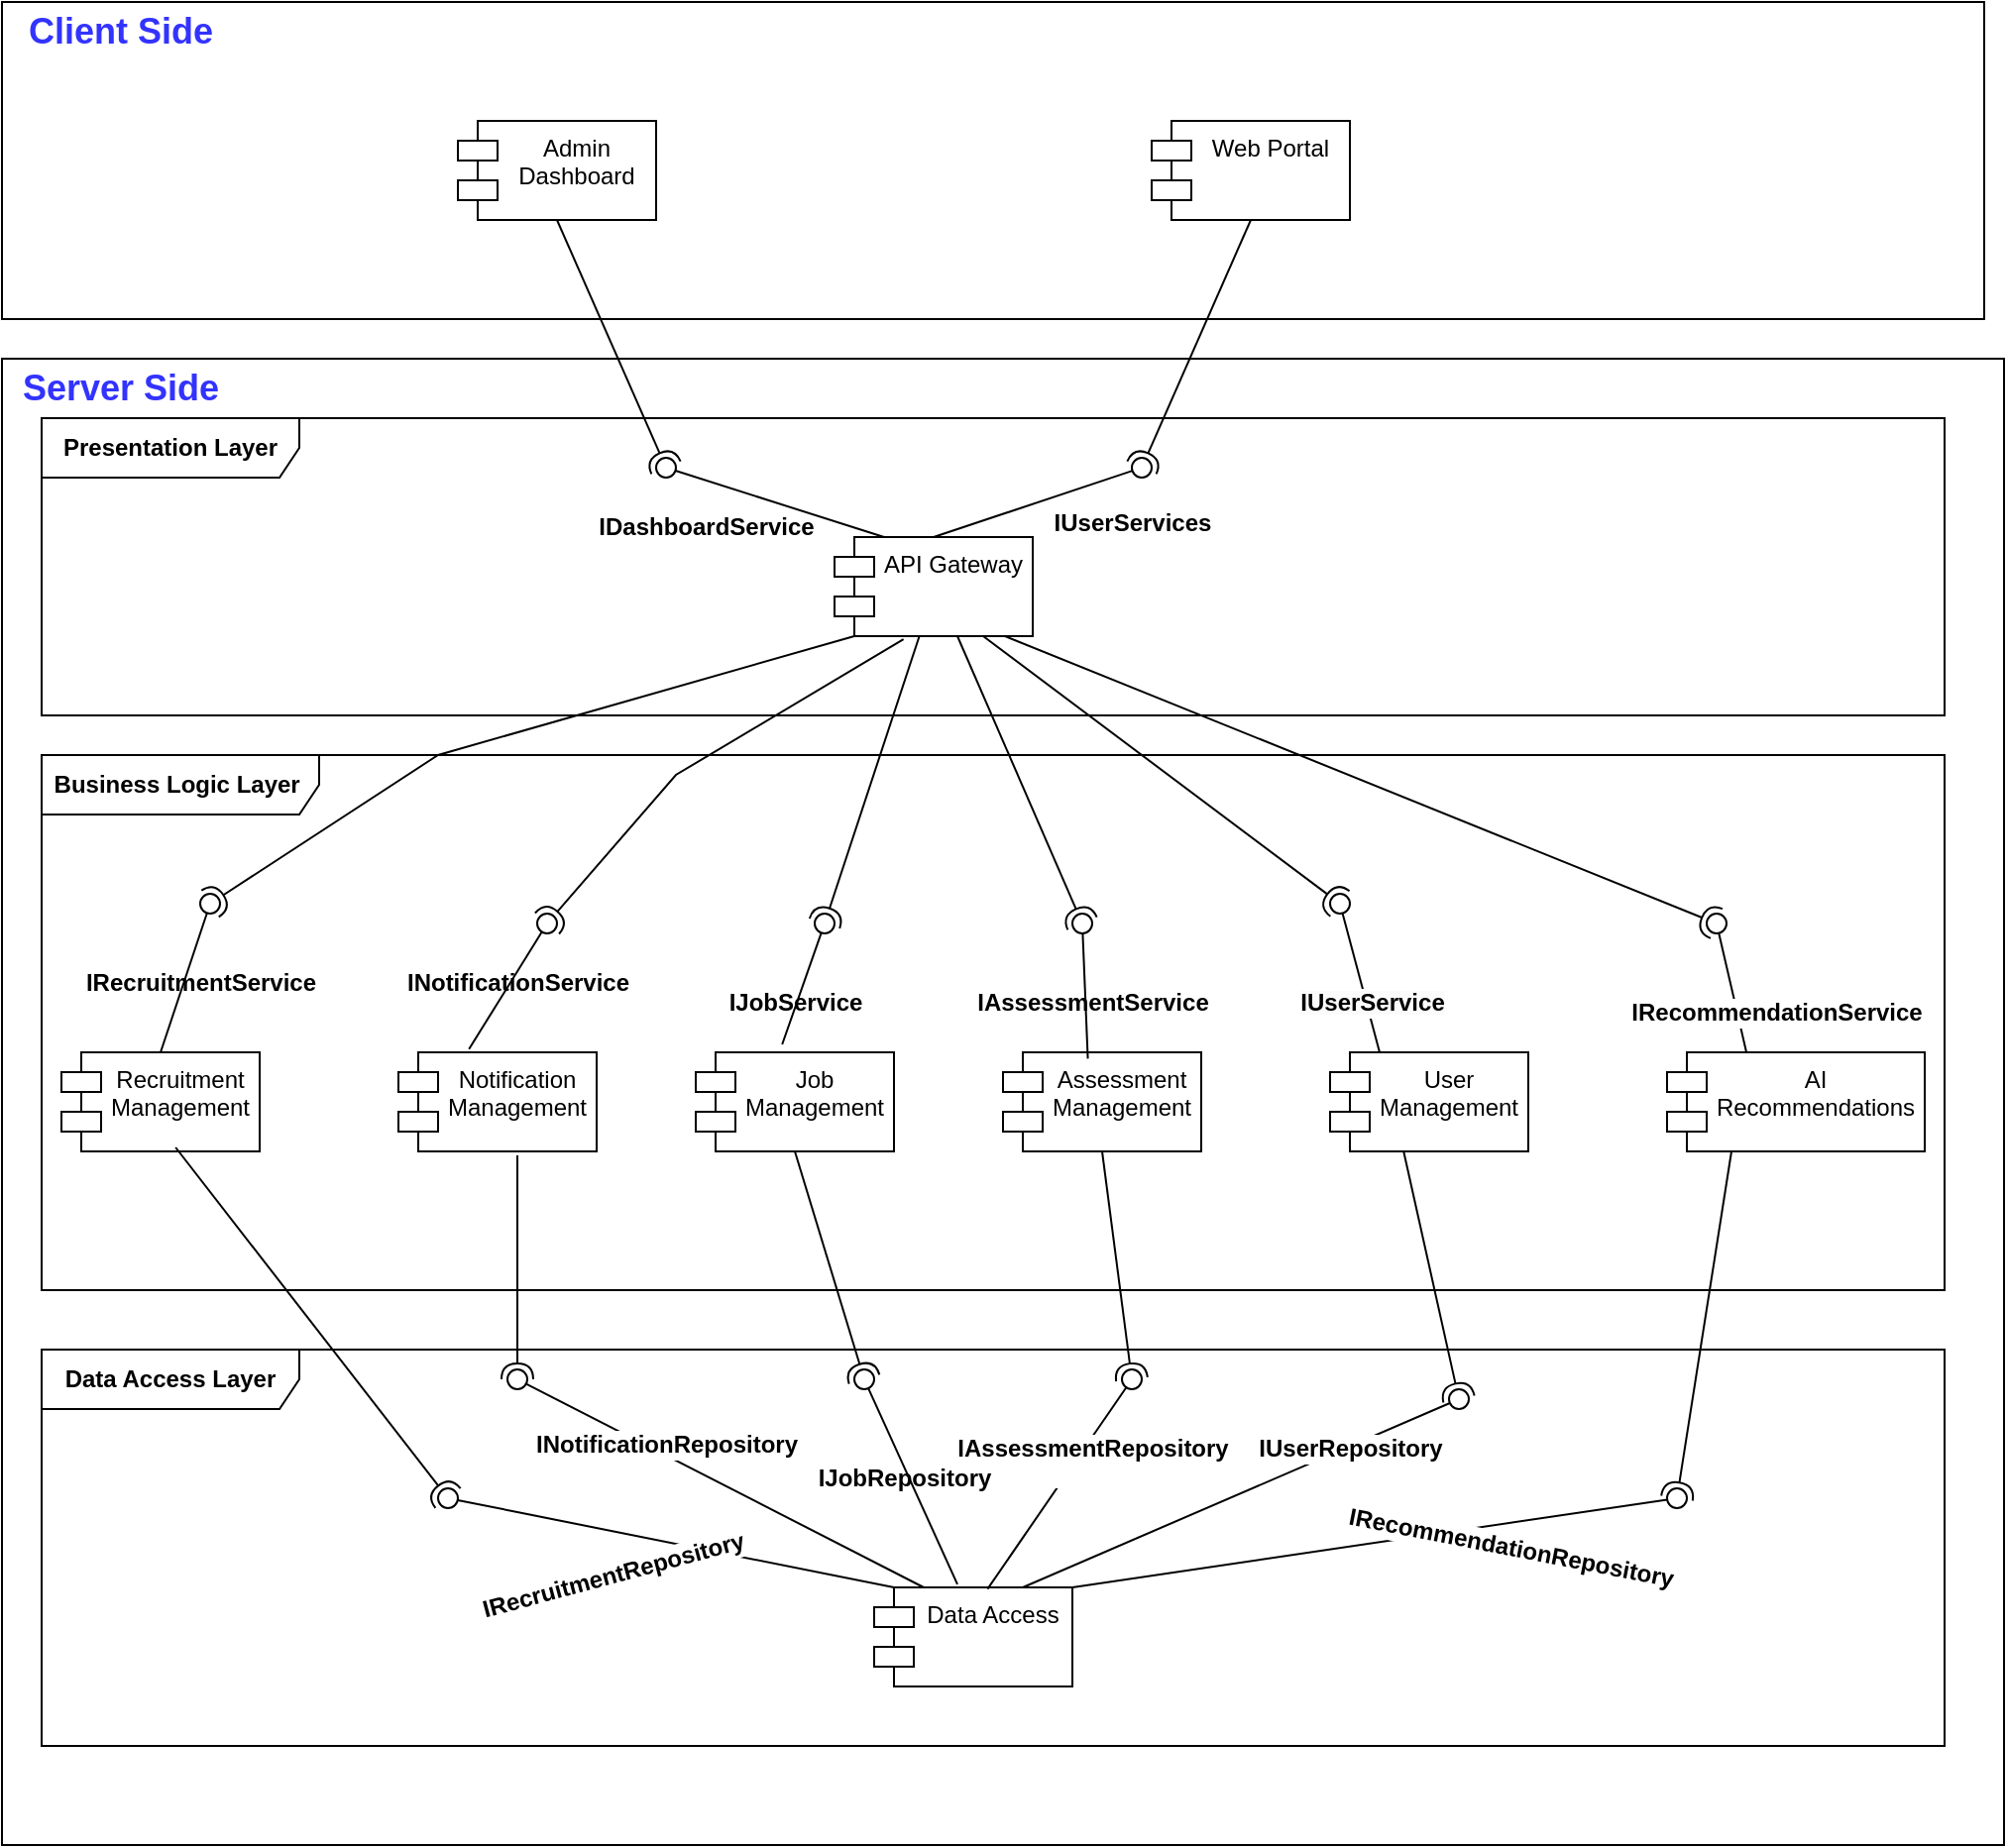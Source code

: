 <mxfile version="26.0.9">
  <diagram name="Page-1" id="5f0bae14-7c28-e335-631c-24af17079c00">
    <mxGraphModel dx="1282" dy="599" grid="1" gridSize="10" guides="1" tooltips="1" connect="1" arrows="1" fold="1" page="1" pageScale="1" pageWidth="1100" pageHeight="850" background="none" math="0" shadow="0">
      <root>
        <mxCell id="0" />
        <mxCell id="1" parent="0" />
        <mxCell id="LLTYblS4rsWgUyR3rwc6-4" value="" style="rounded=0;whiteSpace=wrap;html=1;" parent="1" vertex="1">
          <mxGeometry x="40" y="10" width="1000" height="160" as="geometry" />
        </mxCell>
        <mxCell id="LLTYblS4rsWgUyR3rwc6-3" value="" style="rounded=0;whiteSpace=wrap;html=1;" parent="1" vertex="1">
          <mxGeometry x="40" y="190" width="1010" height="750" as="geometry" />
        </mxCell>
        <mxCell id="4xzkVWgsydtAAtBrLDLV-1" value="Web Portal&lt;div&gt;&lt;br&gt;&lt;/div&gt;" style="shape=module;align=left;spacingLeft=20;align=center;verticalAlign=top;whiteSpace=wrap;html=1;" parent="1" vertex="1">
          <mxGeometry x="620" y="70" width="100" height="50" as="geometry" />
        </mxCell>
        <mxCell id="4xzkVWgsydtAAtBrLDLV-2" value="API Gateway&lt;div&gt;&lt;br&gt;&lt;/div&gt;" style="shape=module;align=left;spacingLeft=20;align=center;verticalAlign=top;whiteSpace=wrap;html=1;" parent="1" vertex="1">
          <mxGeometry x="460" y="280" width="100" height="50" as="geometry" />
        </mxCell>
        <mxCell id="4xzkVWgsydtAAtBrLDLV-9" value="" style="rounded=0;orthogonalLoop=1;jettySize=auto;html=1;endArrow=halfCircle;endFill=0;endSize=6;strokeWidth=1;sketch=0;exitX=0.5;exitY=1;exitDx=0;exitDy=0;" parent="1" source="4xzkVWgsydtAAtBrLDLV-1" target="4xzkVWgsydtAAtBrLDLV-11" edge="1">
          <mxGeometry relative="1" as="geometry">
            <mxPoint x="520" y="140" as="sourcePoint" />
          </mxGeometry>
        </mxCell>
        <mxCell id="4xzkVWgsydtAAtBrLDLV-10" value="" style="rounded=0;orthogonalLoop=1;jettySize=auto;html=1;endArrow=oval;endFill=0;sketch=0;sourcePerimeterSpacing=0;targetPerimeterSpacing=0;endSize=10;exitX=0.5;exitY=0;exitDx=0;exitDy=0;" parent="1" source="4xzkVWgsydtAAtBrLDLV-2" target="4xzkVWgsydtAAtBrLDLV-11" edge="1">
          <mxGeometry relative="1" as="geometry">
            <mxPoint x="520" y="155" as="sourcePoint" />
          </mxGeometry>
        </mxCell>
        <mxCell id="4xzkVWgsydtAAtBrLDLV-11" value="" style="ellipse;whiteSpace=wrap;html=1;align=center;aspect=fixed;fillColor=none;strokeColor=none;resizable=0;perimeter=centerPerimeter;rotatable=0;allowArrows=0;points=[];outlineConnect=1;" parent="1" vertex="1">
          <mxGeometry x="610" y="240" width="10" height="10" as="geometry" />
        </mxCell>
        <mxCell id="4xzkVWgsydtAAtBrLDLV-12" value="Admin Dashboard&lt;div&gt;&lt;br&gt;&lt;/div&gt;" style="shape=module;align=left;spacingLeft=20;align=center;verticalAlign=top;whiteSpace=wrap;html=1;" parent="1" vertex="1">
          <mxGeometry x="270" y="70" width="100" height="50" as="geometry" />
        </mxCell>
        <mxCell id="4xzkVWgsydtAAtBrLDLV-14" value="Notification Management" style="shape=module;align=left;spacingLeft=20;align=center;verticalAlign=top;whiteSpace=wrap;html=1;" parent="1" vertex="1">
          <mxGeometry x="240" y="540" width="100" height="50" as="geometry" />
        </mxCell>
        <mxCell id="4xzkVWgsydtAAtBrLDLV-15" value="Recruitment Management&lt;div&gt;&lt;br&gt;&lt;/div&gt;" style="shape=module;align=left;spacingLeft=20;align=center;verticalAlign=top;whiteSpace=wrap;html=1;" parent="1" vertex="1">
          <mxGeometry x="70" y="540" width="100" height="50" as="geometry" />
        </mxCell>
        <mxCell id="4xzkVWgsydtAAtBrLDLV-16" value="Job Management&lt;div&gt;&lt;br&gt;&lt;/div&gt;" style="shape=module;align=left;spacingLeft=20;align=center;verticalAlign=top;whiteSpace=wrap;html=1;" parent="1" vertex="1">
          <mxGeometry x="390" y="540" width="100" height="50" as="geometry" />
        </mxCell>
        <mxCell id="4xzkVWgsydtAAtBrLDLV-17" value="Assessment Management" style="shape=module;align=left;spacingLeft=20;align=center;verticalAlign=top;whiteSpace=wrap;html=1;" parent="1" vertex="1">
          <mxGeometry x="545" y="540" width="100" height="50" as="geometry" />
        </mxCell>
        <mxCell id="4xzkVWgsydtAAtBrLDLV-18" value="User Management&lt;div&gt;&lt;br&gt;&lt;/div&gt;" style="shape=module;align=left;spacingLeft=20;align=center;verticalAlign=top;whiteSpace=wrap;html=1;" parent="1" vertex="1">
          <mxGeometry x="710" y="540" width="100" height="50" as="geometry" />
        </mxCell>
        <mxCell id="4xzkVWgsydtAAtBrLDLV-19" value="AI Recommendations&lt;div&gt;&lt;br&gt;&lt;/div&gt;" style="shape=module;align=left;spacingLeft=20;align=center;verticalAlign=top;whiteSpace=wrap;html=1;" parent="1" vertex="1">
          <mxGeometry x="880" y="540" width="130" height="50" as="geometry" />
        </mxCell>
        <mxCell id="4xzkVWgsydtAAtBrLDLV-20" value="" style="rounded=0;orthogonalLoop=1;jettySize=auto;html=1;endArrow=halfCircle;endFill=0;endSize=6;strokeWidth=1;sketch=0;exitX=0.5;exitY=1;exitDx=0;exitDy=0;" parent="1" source="4xzkVWgsydtAAtBrLDLV-12" target="4xzkVWgsydtAAtBrLDLV-22" edge="1">
          <mxGeometry relative="1" as="geometry">
            <mxPoint x="620" y="295" as="sourcePoint" />
          </mxGeometry>
        </mxCell>
        <mxCell id="4xzkVWgsydtAAtBrLDLV-21" value="" style="rounded=0;orthogonalLoop=1;jettySize=auto;html=1;endArrow=oval;endFill=0;sketch=0;sourcePerimeterSpacing=0;targetPerimeterSpacing=0;endSize=10;exitX=0.25;exitY=0;exitDx=0;exitDy=0;" parent="1" source="4xzkVWgsydtAAtBrLDLV-2" target="4xzkVWgsydtAAtBrLDLV-22" edge="1">
          <mxGeometry relative="1" as="geometry">
            <mxPoint x="580" y="295" as="sourcePoint" />
          </mxGeometry>
        </mxCell>
        <mxCell id="4xzkVWgsydtAAtBrLDLV-22" value="" style="ellipse;whiteSpace=wrap;html=1;align=center;aspect=fixed;fillColor=none;strokeColor=none;resizable=0;perimeter=centerPerimeter;rotatable=0;allowArrows=0;points=[];outlineConnect=1;" parent="1" vertex="1">
          <mxGeometry x="370" y="240" width="10" height="10" as="geometry" />
        </mxCell>
        <mxCell id="4xzkVWgsydtAAtBrLDLV-23" value="" style="rounded=0;orthogonalLoop=1;jettySize=auto;html=1;endArrow=halfCircle;endFill=0;endSize=6;strokeWidth=1;sketch=0;exitX=0;exitY=1;exitDx=10;exitDy=0;exitPerimeter=0;" parent="1" source="4xzkVWgsydtAAtBrLDLV-2" target="4xzkVWgsydtAAtBrLDLV-25" edge="1">
          <mxGeometry relative="1" as="geometry">
            <mxPoint x="370" y="310" as="sourcePoint" />
            <Array as="points">
              <mxPoint x="260" y="390" />
            </Array>
          </mxGeometry>
        </mxCell>
        <mxCell id="4xzkVWgsydtAAtBrLDLV-24" value="" style="rounded=0;orthogonalLoop=1;jettySize=auto;html=1;endArrow=oval;endFill=0;sketch=0;sourcePerimeterSpacing=0;targetPerimeterSpacing=0;endSize=10;exitX=0.5;exitY=0;exitDx=0;exitDy=0;" parent="1" source="4xzkVWgsydtAAtBrLDLV-15" target="4xzkVWgsydtAAtBrLDLV-25" edge="1">
          <mxGeometry relative="1" as="geometry">
            <mxPoint x="580" y="295" as="sourcePoint" />
          </mxGeometry>
        </mxCell>
        <mxCell id="4xzkVWgsydtAAtBrLDLV-25" value="" style="ellipse;whiteSpace=wrap;html=1;align=center;aspect=fixed;fillColor=none;strokeColor=none;resizable=0;perimeter=centerPerimeter;rotatable=0;allowArrows=0;points=[];outlineConnect=1;" parent="1" vertex="1">
          <mxGeometry x="140" y="460" width="10" height="10" as="geometry" />
        </mxCell>
        <mxCell id="4xzkVWgsydtAAtBrLDLV-26" value="" style="rounded=0;orthogonalLoop=1;jettySize=auto;html=1;endArrow=halfCircle;endFill=0;endSize=6;strokeWidth=1;sketch=0;exitX=0.348;exitY=1.032;exitDx=0;exitDy=0;exitPerimeter=0;" parent="1" source="4xzkVWgsydtAAtBrLDLV-2" target="4xzkVWgsydtAAtBrLDLV-28" edge="1">
          <mxGeometry relative="1" as="geometry">
            <mxPoint x="430" y="330" as="sourcePoint" />
            <Array as="points">
              <mxPoint x="380" y="400" />
            </Array>
          </mxGeometry>
        </mxCell>
        <mxCell id="4xzkVWgsydtAAtBrLDLV-27" value="" style="rounded=0;orthogonalLoop=1;jettySize=auto;html=1;endArrow=oval;endFill=0;sketch=0;sourcePerimeterSpacing=0;targetPerimeterSpacing=0;endSize=10;exitX=0.356;exitY=-0.032;exitDx=0;exitDy=0;exitPerimeter=0;" parent="1" source="4xzkVWgsydtAAtBrLDLV-14" target="4xzkVWgsydtAAtBrLDLV-28" edge="1">
          <mxGeometry relative="1" as="geometry">
            <mxPoint x="580" y="295" as="sourcePoint" />
          </mxGeometry>
        </mxCell>
        <mxCell id="4xzkVWgsydtAAtBrLDLV-28" value="" style="ellipse;whiteSpace=wrap;html=1;align=center;aspect=fixed;fillColor=none;strokeColor=none;resizable=0;perimeter=centerPerimeter;rotatable=0;allowArrows=0;points=[];outlineConnect=1;" parent="1" vertex="1">
          <mxGeometry x="310" y="470" width="10" height="10" as="geometry" />
        </mxCell>
        <mxCell id="4xzkVWgsydtAAtBrLDLV-29" value="" style="rounded=0;orthogonalLoop=1;jettySize=auto;html=1;endArrow=halfCircle;endFill=0;endSize=6;strokeWidth=1;sketch=0;exitX=0.428;exitY=1;exitDx=0;exitDy=0;exitPerimeter=0;" parent="1" source="4xzkVWgsydtAAtBrLDLV-2" target="4xzkVWgsydtAAtBrLDLV-31" edge="1">
          <mxGeometry relative="1" as="geometry">
            <mxPoint x="500" y="350" as="sourcePoint" />
          </mxGeometry>
        </mxCell>
        <mxCell id="4xzkVWgsydtAAtBrLDLV-30" value="" style="rounded=0;orthogonalLoop=1;jettySize=auto;html=1;endArrow=oval;endFill=0;sketch=0;sourcePerimeterSpacing=0;targetPerimeterSpacing=0;endSize=10;exitX=0.436;exitY=-0.08;exitDx=0;exitDy=0;exitPerimeter=0;" parent="1" source="4xzkVWgsydtAAtBrLDLV-16" target="4xzkVWgsydtAAtBrLDLV-31" edge="1">
          <mxGeometry relative="1" as="geometry">
            <mxPoint x="580" y="295" as="sourcePoint" />
          </mxGeometry>
        </mxCell>
        <mxCell id="4xzkVWgsydtAAtBrLDLV-31" value="" style="ellipse;whiteSpace=wrap;html=1;align=center;aspect=fixed;fillColor=none;strokeColor=none;resizable=0;perimeter=centerPerimeter;rotatable=0;allowArrows=0;points=[];outlineConnect=1;" parent="1" vertex="1">
          <mxGeometry x="450" y="470" width="10" height="10" as="geometry" />
        </mxCell>
        <mxCell id="4xzkVWgsydtAAtBrLDLV-32" value="" style="rounded=0;orthogonalLoop=1;jettySize=auto;html=1;endArrow=halfCircle;endFill=0;endSize=6;strokeWidth=1;sketch=0;exitX=0.62;exitY=1;exitDx=0;exitDy=0;exitPerimeter=0;" parent="1" source="4xzkVWgsydtAAtBrLDLV-2" target="4xzkVWgsydtAAtBrLDLV-34" edge="1">
          <mxGeometry relative="1" as="geometry">
            <mxPoint x="550" y="340" as="sourcePoint" />
          </mxGeometry>
        </mxCell>
        <mxCell id="4xzkVWgsydtAAtBrLDLV-34" value="" style="ellipse;whiteSpace=wrap;html=1;align=center;aspect=fixed;fillColor=none;strokeColor=none;resizable=0;perimeter=centerPerimeter;rotatable=0;allowArrows=0;points=[];outlineConnect=1;" parent="1" vertex="1">
          <mxGeometry x="580" y="470" width="10" height="10" as="geometry" />
        </mxCell>
        <mxCell id="4xzkVWgsydtAAtBrLDLV-38" value="" style="rounded=0;orthogonalLoop=1;jettySize=auto;html=1;endArrow=halfCircle;endFill=0;endSize=6;strokeWidth=1;sketch=0;exitX=0.75;exitY=1;exitDx=0;exitDy=0;" parent="1" source="4xzkVWgsydtAAtBrLDLV-2" target="4xzkVWgsydtAAtBrLDLV-40" edge="1">
          <mxGeometry relative="1" as="geometry">
            <mxPoint x="600" y="320" as="sourcePoint" />
            <Array as="points" />
          </mxGeometry>
        </mxCell>
        <mxCell id="4xzkVWgsydtAAtBrLDLV-39" value="" style="rounded=0;orthogonalLoop=1;jettySize=auto;html=1;endArrow=oval;endFill=0;sketch=0;sourcePerimeterSpacing=0;targetPerimeterSpacing=0;endSize=10;exitX=0.25;exitY=0;exitDx=0;exitDy=0;" parent="1" source="4xzkVWgsydtAAtBrLDLV-18" target="4xzkVWgsydtAAtBrLDLV-40" edge="1">
          <mxGeometry relative="1" as="geometry">
            <mxPoint x="810" y="285" as="sourcePoint" />
          </mxGeometry>
        </mxCell>
        <mxCell id="4xzkVWgsydtAAtBrLDLV-86" value="&lt;b style=&quot;background-color: rgb(251, 251, 251);&quot;&gt;&lt;font style=&quot;font-size: 12px;&quot;&gt;IUserService&lt;/font&gt;&lt;/b&gt;" style="edgeLabel;html=1;align=center;verticalAlign=middle;resizable=0;points=[];" parent="4xzkVWgsydtAAtBrLDLV-39" vertex="1" connectable="0">
          <mxGeometry x="-0.036" relative="1" as="geometry">
            <mxPoint x="5" y="11" as="offset" />
          </mxGeometry>
        </mxCell>
        <mxCell id="4xzkVWgsydtAAtBrLDLV-40" value="" style="ellipse;whiteSpace=wrap;html=1;align=center;aspect=fixed;fillColor=none;strokeColor=none;resizable=0;perimeter=centerPerimeter;rotatable=0;allowArrows=0;points=[];outlineConnect=1;" parent="1" vertex="1">
          <mxGeometry x="710" y="460" width="10" height="10" as="geometry" />
        </mxCell>
        <mxCell id="4xzkVWgsydtAAtBrLDLV-44" value="" style="rounded=0;orthogonalLoop=1;jettySize=auto;html=1;endArrow=halfCircle;endFill=0;endSize=6;strokeWidth=1;sketch=0;exitX=0.86;exitY=1;exitDx=0;exitDy=0;exitPerimeter=0;" parent="1" source="4xzkVWgsydtAAtBrLDLV-2" target="4xzkVWgsydtAAtBrLDLV-46" edge="1">
          <mxGeometry relative="1" as="geometry">
            <mxPoint x="550" y="310" as="sourcePoint" />
            <Array as="points" />
          </mxGeometry>
        </mxCell>
        <mxCell id="4xzkVWgsydtAAtBrLDLV-45" value="" style="rounded=0;orthogonalLoop=1;jettySize=auto;html=1;endArrow=oval;endFill=0;sketch=0;sourcePerimeterSpacing=0;targetPerimeterSpacing=0;endSize=10;exitX=0.308;exitY=0;exitDx=0;exitDy=0;exitPerimeter=0;" parent="1" source="4xzkVWgsydtAAtBrLDLV-19" target="4xzkVWgsydtAAtBrLDLV-46" edge="1">
          <mxGeometry relative="1" as="geometry">
            <mxPoint x="920" y="275" as="sourcePoint" />
          </mxGeometry>
        </mxCell>
        <mxCell id="4xzkVWgsydtAAtBrLDLV-85" value="&lt;b&gt;&lt;font style=&quot;font-size: 12px;&quot;&gt;IRecommendationService&lt;/font&gt;&lt;/b&gt;" style="edgeLabel;html=1;align=center;verticalAlign=middle;resizable=0;points=[];" parent="4xzkVWgsydtAAtBrLDLV-45" vertex="1" connectable="0">
          <mxGeometry x="0.028" y="-3" relative="1" as="geometry">
            <mxPoint x="20" y="14" as="offset" />
          </mxGeometry>
        </mxCell>
        <mxCell id="4xzkVWgsydtAAtBrLDLV-46" value="" style="ellipse;whiteSpace=wrap;html=1;align=center;aspect=fixed;fillColor=none;strokeColor=none;resizable=0;perimeter=centerPerimeter;rotatable=0;allowArrows=0;points=[];outlineConnect=1;" parent="1" vertex="1">
          <mxGeometry x="900" y="470" width="10" height="10" as="geometry" />
        </mxCell>
        <mxCell id="4xzkVWgsydtAAtBrLDLV-48" value="&lt;b&gt;&lt;font style=&quot;font-size: 12px;&quot;&gt;IUserServices&lt;/font&gt;&lt;/b&gt;&lt;div&gt;&lt;br&gt;&lt;/div&gt;" style="text;html=1;align=center;verticalAlign=middle;resizable=0;points=[];autosize=1;strokeColor=none;fillColor=none;" parent="1" vertex="1">
          <mxGeometry x="560" y="260" width="100" height="40" as="geometry" />
        </mxCell>
        <mxCell id="4xzkVWgsydtAAtBrLDLV-49" value="&lt;b&gt;&lt;font style=&quot;font-size: 12px;&quot;&gt;IDashboardService&lt;/font&gt;&lt;/b&gt;" style="text;html=1;align=center;verticalAlign=middle;resizable=0;points=[];autosize=1;strokeColor=none;fillColor=none;" parent="1" vertex="1">
          <mxGeometry x="330" y="260" width="130" height="30" as="geometry" />
        </mxCell>
        <mxCell id="4xzkVWgsydtAAtBrLDLV-51" value="Data Access" style="shape=module;align=left;spacingLeft=20;align=center;verticalAlign=top;whiteSpace=wrap;html=1;" parent="1" vertex="1">
          <mxGeometry x="480" y="810" width="100" height="50" as="geometry" />
        </mxCell>
        <mxCell id="4xzkVWgsydtAAtBrLDLV-55" value="" style="rounded=0;orthogonalLoop=1;jettySize=auto;html=1;endArrow=halfCircle;endFill=0;endSize=6;strokeWidth=1;sketch=0;exitX=0.576;exitY=0.96;exitDx=0;exitDy=0;exitPerimeter=0;" parent="1" source="4xzkVWgsydtAAtBrLDLV-15" target="4xzkVWgsydtAAtBrLDLV-57" edge="1">
          <mxGeometry relative="1" as="geometry">
            <mxPoint x="300" y="505" as="sourcePoint" />
          </mxGeometry>
        </mxCell>
        <mxCell id="4xzkVWgsydtAAtBrLDLV-56" value="" style="rounded=0;orthogonalLoop=1;jettySize=auto;html=1;endArrow=oval;endFill=0;sketch=0;sourcePerimeterSpacing=0;targetPerimeterSpacing=0;endSize=10;exitX=0;exitY=0;exitDx=10;exitDy=0;exitPerimeter=0;" parent="1" source="4xzkVWgsydtAAtBrLDLV-51" target="4xzkVWgsydtAAtBrLDLV-57" edge="1">
          <mxGeometry relative="1" as="geometry">
            <mxPoint x="260" y="505" as="sourcePoint" />
          </mxGeometry>
        </mxCell>
        <mxCell id="4xzkVWgsydtAAtBrLDLV-88" value="&lt;b&gt;&lt;font style=&quot;font-size: 12px;&quot;&gt;IRecruitmentRepository&lt;/font&gt;&lt;/b&gt;" style="edgeLabel;html=1;align=center;verticalAlign=middle;resizable=0;points=[];rotation=-15;" parent="4xzkVWgsydtAAtBrLDLV-56" vertex="1" connectable="0">
          <mxGeometry x="0.359" y="2" relative="1" as="geometry">
            <mxPoint x="11" y="22" as="offset" />
          </mxGeometry>
        </mxCell>
        <mxCell id="4xzkVWgsydtAAtBrLDLV-57" value="" style="ellipse;whiteSpace=wrap;html=1;align=center;aspect=fixed;fillColor=none;strokeColor=none;resizable=0;perimeter=centerPerimeter;rotatable=0;allowArrows=0;points=[];outlineConnect=1;" parent="1" vertex="1">
          <mxGeometry x="260" y="760" width="10" height="10" as="geometry" />
        </mxCell>
        <mxCell id="4xzkVWgsydtAAtBrLDLV-58" value="" style="rounded=0;orthogonalLoop=1;jettySize=auto;html=1;endArrow=halfCircle;endFill=0;endSize=6;strokeWidth=1;sketch=0;exitX=0.6;exitY=1.04;exitDx=0;exitDy=0;exitPerimeter=0;" parent="1" source="4xzkVWgsydtAAtBrLDLV-14" target="4xzkVWgsydtAAtBrLDLV-60" edge="1">
          <mxGeometry relative="1" as="geometry">
            <mxPoint x="450" y="465" as="sourcePoint" />
          </mxGeometry>
        </mxCell>
        <mxCell id="4xzkVWgsydtAAtBrLDLV-59" value="" style="rounded=0;orthogonalLoop=1;jettySize=auto;html=1;endArrow=oval;endFill=0;sketch=0;sourcePerimeterSpacing=0;targetPerimeterSpacing=0;endSize=10;exitX=0.25;exitY=0;exitDx=0;exitDy=0;" parent="1" source="4xzkVWgsydtAAtBrLDLV-51" target="4xzkVWgsydtAAtBrLDLV-60" edge="1">
          <mxGeometry relative="1" as="geometry">
            <mxPoint x="410" y="465" as="sourcePoint" />
          </mxGeometry>
        </mxCell>
        <mxCell id="4xzkVWgsydtAAtBrLDLV-89" value="&lt;font style=&quot;font-size: 12px;&quot;&gt;&lt;b&gt;INotificationRepository&lt;/b&gt;&lt;/font&gt;" style="edgeLabel;html=1;align=center;verticalAlign=middle;resizable=0;points=[];" parent="4xzkVWgsydtAAtBrLDLV-59" vertex="1" connectable="0">
          <mxGeometry x="0.31" y="1" relative="1" as="geometry">
            <mxPoint x="5" y="-4" as="offset" />
          </mxGeometry>
        </mxCell>
        <mxCell id="4xzkVWgsydtAAtBrLDLV-60" value="" style="ellipse;whiteSpace=wrap;html=1;align=center;aspect=fixed;fillColor=none;strokeColor=none;resizable=0;perimeter=centerPerimeter;rotatable=0;allowArrows=0;points=[];outlineConnect=1;" parent="1" vertex="1">
          <mxGeometry x="295" y="700" width="10" height="10" as="geometry" />
        </mxCell>
        <mxCell id="4xzkVWgsydtAAtBrLDLV-64" value="" style="rounded=0;orthogonalLoop=1;jettySize=auto;html=1;endArrow=halfCircle;endFill=0;endSize=6;strokeWidth=1;sketch=0;exitX=0.5;exitY=1;exitDx=0;exitDy=0;" parent="1" source="4xzkVWgsydtAAtBrLDLV-16" target="4xzkVWgsydtAAtBrLDLV-66" edge="1">
          <mxGeometry relative="1" as="geometry">
            <mxPoint x="550" y="465" as="sourcePoint" />
          </mxGeometry>
        </mxCell>
        <mxCell id="4xzkVWgsydtAAtBrLDLV-65" value="" style="rounded=0;orthogonalLoop=1;jettySize=auto;html=1;endArrow=oval;endFill=0;sketch=0;sourcePerimeterSpacing=0;targetPerimeterSpacing=0;endSize=10;exitX=0.42;exitY=-0.032;exitDx=0;exitDy=0;exitPerimeter=0;" parent="1" source="4xzkVWgsydtAAtBrLDLV-51" target="4xzkVWgsydtAAtBrLDLV-66" edge="1">
          <mxGeometry relative="1" as="geometry">
            <mxPoint x="510" y="465" as="sourcePoint" />
          </mxGeometry>
        </mxCell>
        <mxCell id="4xzkVWgsydtAAtBrLDLV-66" value="" style="ellipse;whiteSpace=wrap;html=1;align=center;aspect=fixed;fillColor=none;strokeColor=none;resizable=0;perimeter=centerPerimeter;rotatable=0;allowArrows=0;points=[];outlineConnect=1;" parent="1" vertex="1">
          <mxGeometry x="470" y="700" width="10" height="10" as="geometry" />
        </mxCell>
        <mxCell id="4xzkVWgsydtAAtBrLDLV-67" value="" style="rounded=0;orthogonalLoop=1;jettySize=auto;html=1;endArrow=halfCircle;endFill=0;endSize=6;strokeWidth=1;sketch=0;exitX=0.5;exitY=1;exitDx=0;exitDy=0;" parent="1" source="4xzkVWgsydtAAtBrLDLV-17" target="4xzkVWgsydtAAtBrLDLV-69" edge="1">
          <mxGeometry relative="1" as="geometry">
            <mxPoint x="645" y="465" as="sourcePoint" />
          </mxGeometry>
        </mxCell>
        <mxCell id="4xzkVWgsydtAAtBrLDLV-68" value="" style="rounded=0;orthogonalLoop=1;jettySize=auto;html=1;endArrow=oval;endFill=0;sketch=0;sourcePerimeterSpacing=0;targetPerimeterSpacing=0;endSize=10;exitX=0.572;exitY=0.016;exitDx=0;exitDy=0;exitPerimeter=0;" parent="1" source="4xzkVWgsydtAAtBrLDLV-51" target="4xzkVWgsydtAAtBrLDLV-69" edge="1">
          <mxGeometry relative="1" as="geometry">
            <mxPoint x="605" y="465" as="sourcePoint" />
          </mxGeometry>
        </mxCell>
        <mxCell id="4xzkVWgsydtAAtBrLDLV-92" value="&lt;b&gt;&lt;font style=&quot;font-size: 12px;&quot;&gt;IAssessmentRepository&lt;/font&gt;&lt;/b&gt;&lt;div&gt;&lt;br&gt;&lt;/div&gt;" style="edgeLabel;html=1;align=center;verticalAlign=middle;resizable=0;points=[];" parent="4xzkVWgsydtAAtBrLDLV-68" vertex="1" connectable="0">
          <mxGeometry x="0.255" y="2" relative="1" as="geometry">
            <mxPoint x="9" y="2" as="offset" />
          </mxGeometry>
        </mxCell>
        <mxCell id="4xzkVWgsydtAAtBrLDLV-69" value="" style="ellipse;whiteSpace=wrap;html=1;align=center;aspect=fixed;fillColor=none;strokeColor=none;resizable=0;perimeter=centerPerimeter;rotatable=0;allowArrows=0;points=[];outlineConnect=1;" parent="1" vertex="1">
          <mxGeometry x="605" y="700" width="10" height="10" as="geometry" />
        </mxCell>
        <mxCell id="4xzkVWgsydtAAtBrLDLV-70" value="" style="rounded=0;orthogonalLoop=1;jettySize=auto;html=1;endArrow=halfCircle;endFill=0;endSize=6;strokeWidth=1;sketch=0;exitX=0.372;exitY=1.008;exitDx=0;exitDy=0;exitPerimeter=0;" parent="1" source="4xzkVWgsydtAAtBrLDLV-18" target="4xzkVWgsydtAAtBrLDLV-72" edge="1">
          <mxGeometry relative="1" as="geometry">
            <mxPoint x="740" y="475" as="sourcePoint" />
          </mxGeometry>
        </mxCell>
        <mxCell id="4xzkVWgsydtAAtBrLDLV-71" value="" style="rounded=0;orthogonalLoop=1;jettySize=auto;html=1;endArrow=oval;endFill=0;sketch=0;sourcePerimeterSpacing=0;targetPerimeterSpacing=0;endSize=10;exitX=0.75;exitY=0;exitDx=0;exitDy=0;" parent="1" source="4xzkVWgsydtAAtBrLDLV-51" target="4xzkVWgsydtAAtBrLDLV-72" edge="1">
          <mxGeometry relative="1" as="geometry">
            <mxPoint x="700" y="475" as="sourcePoint" />
          </mxGeometry>
        </mxCell>
        <mxCell id="4xzkVWgsydtAAtBrLDLV-93" value="&lt;b&gt;&lt;font style=&quot;font-size: 12px;&quot;&gt;IUserRepository&lt;/font&gt;&lt;/b&gt;" style="edgeLabel;html=1;align=center;verticalAlign=middle;resizable=0;points=[];" parent="4xzkVWgsydtAAtBrLDLV-71" vertex="1" connectable="0">
          <mxGeometry x="0.355" y="-2" relative="1" as="geometry">
            <mxPoint x="15" y="-8" as="offset" />
          </mxGeometry>
        </mxCell>
        <mxCell id="4xzkVWgsydtAAtBrLDLV-72" value="" style="ellipse;whiteSpace=wrap;html=1;align=center;aspect=fixed;fillColor=none;strokeColor=none;resizable=0;perimeter=centerPerimeter;rotatable=0;allowArrows=0;points=[];outlineConnect=1;" parent="1" vertex="1">
          <mxGeometry x="770" y="710" width="10" height="10" as="geometry" />
        </mxCell>
        <mxCell id="4xzkVWgsydtAAtBrLDLV-73" value="" style="rounded=0;orthogonalLoop=1;jettySize=auto;html=1;endArrow=halfCircle;endFill=0;endSize=6;strokeWidth=1;sketch=0;exitX=0.25;exitY=1;exitDx=0;exitDy=0;" parent="1" source="4xzkVWgsydtAAtBrLDLV-19" target="4xzkVWgsydtAAtBrLDLV-75" edge="1">
          <mxGeometry relative="1" as="geometry">
            <mxPoint x="800" y="485" as="sourcePoint" />
          </mxGeometry>
        </mxCell>
        <mxCell id="4xzkVWgsydtAAtBrLDLV-74" value="" style="rounded=0;orthogonalLoop=1;jettySize=auto;html=1;endArrow=oval;endFill=0;sketch=0;sourcePerimeterSpacing=0;targetPerimeterSpacing=0;endSize=10;exitX=1;exitY=0;exitDx=0;exitDy=0;" parent="1" source="4xzkVWgsydtAAtBrLDLV-51" target="4xzkVWgsydtAAtBrLDLV-75" edge="1">
          <mxGeometry relative="1" as="geometry">
            <mxPoint x="579" y="530" as="sourcePoint" />
          </mxGeometry>
        </mxCell>
        <mxCell id="4xzkVWgsydtAAtBrLDLV-94" value="&lt;font style=&quot;font-size: 12px;&quot;&gt;&lt;b&gt;IRecommendationRepository&lt;/b&gt;&lt;/font&gt;" style="edgeLabel;html=1;align=center;verticalAlign=middle;resizable=0;points=[];rotation=11;" parent="4xzkVWgsydtAAtBrLDLV-74" vertex="1" connectable="0">
          <mxGeometry x="0.203" y="-2" relative="1" as="geometry">
            <mxPoint x="37" y="5" as="offset" />
          </mxGeometry>
        </mxCell>
        <mxCell id="4xzkVWgsydtAAtBrLDLV-75" value="" style="ellipse;whiteSpace=wrap;html=1;align=center;aspect=fixed;fillColor=none;strokeColor=none;resizable=0;perimeter=centerPerimeter;rotatable=0;allowArrows=0;points=[];outlineConnect=1;" parent="1" vertex="1">
          <mxGeometry x="880" y="760" width="10" height="10" as="geometry" />
        </mxCell>
        <mxCell id="4xzkVWgsydtAAtBrLDLV-76" value="&lt;b&gt;&lt;font style=&quot;font-size: 12px;&quot;&gt;IRecruitmentService&lt;/font&gt;&lt;/b&gt;" style="text;html=1;align=center;verticalAlign=middle;resizable=0;points=[];autosize=1;strokeColor=none;fillColor=none;" parent="1" vertex="1">
          <mxGeometry x="70" y="490" width="140" height="30" as="geometry" />
        </mxCell>
        <mxCell id="4xzkVWgsydtAAtBrLDLV-77" value="&lt;b&gt;&lt;font style=&quot;font-size: 12px;&quot;&gt;INotificationService&lt;/font&gt;&lt;/b&gt;" style="text;html=1;align=center;verticalAlign=middle;resizable=0;points=[];autosize=1;strokeColor=none;fillColor=none;" parent="1" vertex="1">
          <mxGeometry x="230" y="490" width="140" height="30" as="geometry" />
        </mxCell>
        <mxCell id="4xzkVWgsydtAAtBrLDLV-78" value="&lt;b&gt;&lt;font style=&quot;font-size: 12px;&quot;&gt;IJobService&lt;/font&gt;&lt;/b&gt;" style="text;html=1;align=center;verticalAlign=middle;resizable=0;points=[];autosize=1;strokeColor=none;fillColor=none;" parent="1" vertex="1">
          <mxGeometry x="395" y="500" width="90" height="30" as="geometry" />
        </mxCell>
        <mxCell id="4xzkVWgsydtAAtBrLDLV-91" value="&lt;b&gt;&lt;font style=&quot;font-size: 12px;&quot;&gt;IJobRepository&lt;/font&gt;&lt;/b&gt;" style="text;html=1;align=center;verticalAlign=middle;resizable=0;points=[];autosize=1;strokeColor=none;fillColor=none;" parent="1" vertex="1">
          <mxGeometry x="440" y="740" width="110" height="30" as="geometry" />
        </mxCell>
        <mxCell id="LLTYblS4rsWgUyR3rwc6-5" value="&lt;font style=&quot;color: rgb(51, 51, 255); font-size: 18px;&quot;&gt;&lt;b&gt;Client Side&lt;/b&gt;&lt;/font&gt;" style="text;html=1;align=center;verticalAlign=middle;whiteSpace=wrap;rounded=0;" parent="1" vertex="1">
          <mxGeometry x="40" y="10" width="120" height="30" as="geometry" />
        </mxCell>
        <mxCell id="LLTYblS4rsWgUyR3rwc6-6" value="&lt;font style=&quot;color: rgb(51, 51, 255); font-size: 18px;&quot;&gt;&lt;b&gt;Server Side&lt;/b&gt;&lt;/font&gt;" style="text;html=1;align=center;verticalAlign=middle;whiteSpace=wrap;rounded=0;" parent="1" vertex="1">
          <mxGeometry x="40" y="190" width="120" height="30" as="geometry" />
        </mxCell>
        <mxCell id="LLTYblS4rsWgUyR3rwc6-7" value="" style="rounded=0;orthogonalLoop=1;jettySize=auto;html=1;endArrow=oval;endFill=0;sketch=0;sourcePerimeterSpacing=0;targetPerimeterSpacing=0;endSize=10;exitX=0.428;exitY=0.064;exitDx=0;exitDy=0;exitPerimeter=0;entryX=0.36;entryY=1.28;entryDx=0;entryDy=0;entryPerimeter=0;" parent="1" source="4xzkVWgsydtAAtBrLDLV-17" target="4xzkVWgsydtAAtBrLDLV-34" edge="1">
          <mxGeometry relative="1" as="geometry">
            <mxPoint x="588" y="543" as="sourcePoint" />
            <mxPoint x="755.478" y="370" as="targetPoint" />
          </mxGeometry>
        </mxCell>
        <mxCell id="LLTYblS4rsWgUyR3rwc6-8" value="&lt;b&gt;&lt;font style=&quot;font-size: 12px;&quot;&gt;IAssessmentService&lt;/font&gt;&lt;/b&gt;" style="text;html=1;align=center;verticalAlign=middle;resizable=0;points=[];autosize=1;strokeColor=none;fillColor=none;" parent="1" vertex="1">
          <mxGeometry x="520" y="500" width="140" height="30" as="geometry" />
        </mxCell>
        <mxCell id="LLTYblS4rsWgUyR3rwc6-9" value="&lt;b&gt;&lt;font style=&quot;font-size: 12px;&quot;&gt;Presentation Layer&lt;/font&gt;&lt;/b&gt;" style="shape=umlFrame;whiteSpace=wrap;html=1;pointerEvents=0;width=130;height=30;" parent="1" vertex="1">
          <mxGeometry x="60" y="220" width="960" height="150" as="geometry" />
        </mxCell>
        <mxCell id="LLTYblS4rsWgUyR3rwc6-11" value="&lt;p data-pm-slice=&quot;0 0 []&quot;&gt;&lt;b&gt;&lt;font style=&quot;font-size: 12px;&quot;&gt;Business Logic Layer&amp;nbsp;&lt;/font&gt;&lt;/b&gt;&lt;/p&gt;" style="shape=umlFrame;whiteSpace=wrap;html=1;pointerEvents=0;width=140;height=30;" parent="1" vertex="1">
          <mxGeometry x="60" y="390" width="960" height="270" as="geometry" />
        </mxCell>
        <mxCell id="LLTYblS4rsWgUyR3rwc6-13" value="&lt;b&gt;&lt;font style=&quot;font-size: 12px;&quot;&gt;Data Access Layer&lt;/font&gt;&lt;/b&gt;" style="shape=umlFrame;whiteSpace=wrap;html=1;pointerEvents=0;width=130;height=30;" parent="1" vertex="1">
          <mxGeometry x="60" y="690" width="960" height="200" as="geometry" />
        </mxCell>
      </root>
    </mxGraphModel>
  </diagram>
</mxfile>
